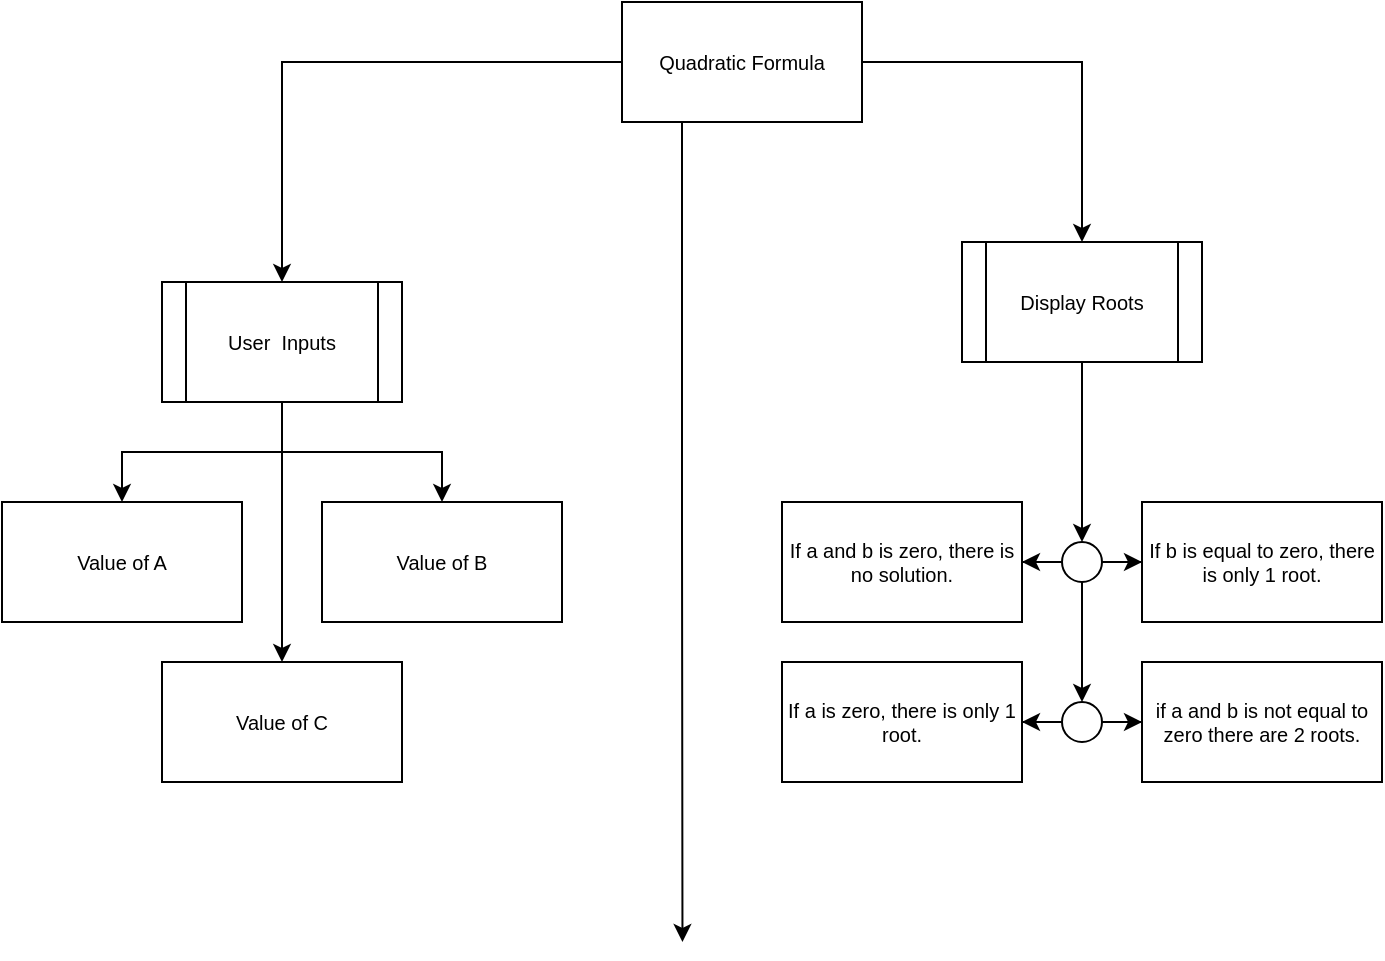 <mxfile version="22.1.11" type="github">
  <diagram id="C5RBs43oDa-KdzZeNtuy" name="Page-1">
    <mxGraphModel dx="825" dy="432" grid="1" gridSize="10" guides="1" tooltips="1" connect="1" arrows="1" fold="1" page="1" pageScale="1" pageWidth="850" pageHeight="1100" math="0" shadow="0">
      <root>
        <mxCell id="WIyWlLk6GJQsqaUBKTNV-0" />
        <mxCell id="WIyWlLk6GJQsqaUBKTNV-1" parent="WIyWlLk6GJQsqaUBKTNV-0" />
        <mxCell id="I_6UBjQvkkelprc3xHfG-8" value="" style="edgeStyle=orthogonalEdgeStyle;rounded=0;orthogonalLoop=1;jettySize=auto;html=1;fontSize=10;" edge="1" parent="WIyWlLk6GJQsqaUBKTNV-1" source="I_6UBjQvkkelprc3xHfG-0" target="I_6UBjQvkkelprc3xHfG-5">
          <mxGeometry relative="1" as="geometry" />
        </mxCell>
        <mxCell id="I_6UBjQvkkelprc3xHfG-9" value="" style="edgeStyle=orthogonalEdgeStyle;rounded=0;orthogonalLoop=1;jettySize=auto;html=1;fontSize=10;exitX=1;exitY=0.5;exitDx=0;exitDy=0;" edge="1" parent="WIyWlLk6GJQsqaUBKTNV-1" source="I_6UBjQvkkelprc3xHfG-0" target="I_6UBjQvkkelprc3xHfG-6">
          <mxGeometry relative="1" as="geometry">
            <mxPoint x="790" y="-10" as="sourcePoint" />
          </mxGeometry>
        </mxCell>
        <mxCell id="I_6UBjQvkkelprc3xHfG-75" style="edgeStyle=orthogonalEdgeStyle;rounded=0;orthogonalLoop=1;jettySize=auto;html=1;exitX=0.25;exitY=1;exitDx=0;exitDy=0;" edge="1" parent="WIyWlLk6GJQsqaUBKTNV-1" source="I_6UBjQvkkelprc3xHfG-0">
          <mxGeometry relative="1" as="geometry">
            <mxPoint x="390.238" y="710" as="targetPoint" />
          </mxGeometry>
        </mxCell>
        <mxCell id="I_6UBjQvkkelprc3xHfG-0" value="Quadratic Formula" style="rounded=0;whiteSpace=wrap;html=1;fontSize=10;" vertex="1" parent="WIyWlLk6GJQsqaUBKTNV-1">
          <mxGeometry x="360" y="240" width="120" height="60" as="geometry" />
        </mxCell>
        <mxCell id="I_6UBjQvkkelprc3xHfG-14" value="" style="edgeStyle=orthogonalEdgeStyle;rounded=0;orthogonalLoop=1;jettySize=auto;html=1;fontSize=10;" edge="1" parent="WIyWlLk6GJQsqaUBKTNV-1" source="I_6UBjQvkkelprc3xHfG-5" target="I_6UBjQvkkelprc3xHfG-12">
          <mxGeometry relative="1" as="geometry" />
        </mxCell>
        <mxCell id="I_6UBjQvkkelprc3xHfG-15" value="" style="edgeStyle=orthogonalEdgeStyle;rounded=0;orthogonalLoop=1;jettySize=auto;html=1;fontSize=10;" edge="1" parent="WIyWlLk6GJQsqaUBKTNV-1" source="I_6UBjQvkkelprc3xHfG-5" target="I_6UBjQvkkelprc3xHfG-11">
          <mxGeometry relative="1" as="geometry" />
        </mxCell>
        <mxCell id="I_6UBjQvkkelprc3xHfG-16" value="" style="edgeStyle=orthogonalEdgeStyle;rounded=0;orthogonalLoop=1;jettySize=auto;html=1;fontSize=10;" edge="1" parent="WIyWlLk6GJQsqaUBKTNV-1" source="I_6UBjQvkkelprc3xHfG-5" target="I_6UBjQvkkelprc3xHfG-13">
          <mxGeometry relative="1" as="geometry" />
        </mxCell>
        <mxCell id="I_6UBjQvkkelprc3xHfG-5" value="User&amp;nbsp; Inputs" style="shape=process;whiteSpace=wrap;html=1;backgroundOutline=1;fontSize=10;" vertex="1" parent="WIyWlLk6GJQsqaUBKTNV-1">
          <mxGeometry x="130" y="380" width="120" height="60" as="geometry" />
        </mxCell>
        <mxCell id="I_6UBjQvkkelprc3xHfG-6" value="Display Roots" style="shape=process;whiteSpace=wrap;html=1;backgroundOutline=1;fontSize=10;" vertex="1" parent="WIyWlLk6GJQsqaUBKTNV-1">
          <mxGeometry x="530" y="360" width="120" height="60" as="geometry" />
        </mxCell>
        <mxCell id="I_6UBjQvkkelprc3xHfG-11" value="Value of B" style="rounded=0;whiteSpace=wrap;html=1;fontSize=10;" vertex="1" parent="WIyWlLk6GJQsqaUBKTNV-1">
          <mxGeometry x="210" y="490" width="120" height="60" as="geometry" />
        </mxCell>
        <mxCell id="I_6UBjQvkkelprc3xHfG-12" value="Value of A" style="rounded=0;whiteSpace=wrap;html=1;fontSize=10;" vertex="1" parent="WIyWlLk6GJQsqaUBKTNV-1">
          <mxGeometry x="50" y="490" width="120" height="60" as="geometry" />
        </mxCell>
        <mxCell id="I_6UBjQvkkelprc3xHfG-13" value="Value of C" style="rounded=0;whiteSpace=wrap;html=1;fontSize=10;" vertex="1" parent="WIyWlLk6GJQsqaUBKTNV-1">
          <mxGeometry x="130" y="570" width="120" height="60" as="geometry" />
        </mxCell>
        <mxCell id="I_6UBjQvkkelprc3xHfG-47" value="If a and b is zero, there is no solution." style="rounded=0;whiteSpace=wrap;html=1;fontSize=10;" vertex="1" parent="WIyWlLk6GJQsqaUBKTNV-1">
          <mxGeometry x="440" y="490" width="120" height="60" as="geometry" />
        </mxCell>
        <mxCell id="I_6UBjQvkkelprc3xHfG-52" value="If a is zero, there is only 1 root." style="rounded=0;whiteSpace=wrap;html=1;fontSize=10;" vertex="1" parent="WIyWlLk6GJQsqaUBKTNV-1">
          <mxGeometry x="440" y="570" width="120" height="60" as="geometry" />
        </mxCell>
        <mxCell id="I_6UBjQvkkelprc3xHfG-53" value="If b is equal to zero, there is only 1 root." style="rounded=0;whiteSpace=wrap;html=1;fontSize=10;" vertex="1" parent="WIyWlLk6GJQsqaUBKTNV-1">
          <mxGeometry x="620" y="490" width="120" height="60" as="geometry" />
        </mxCell>
        <mxCell id="I_6UBjQvkkelprc3xHfG-56" value="if a and b is not equal to zero there are 2 roots." style="rounded=0;whiteSpace=wrap;html=1;fontSize=10;" vertex="1" parent="WIyWlLk6GJQsqaUBKTNV-1">
          <mxGeometry x="620" y="570" width="120" height="60" as="geometry" />
        </mxCell>
        <mxCell id="I_6UBjQvkkelprc3xHfG-68" value="" style="endArrow=classic;html=1;rounded=0;exitX=0.5;exitY=1;exitDx=0;exitDy=0;entryX=0.5;entryY=0;entryDx=0;entryDy=0;" edge="1" parent="WIyWlLk6GJQsqaUBKTNV-1" source="I_6UBjQvkkelprc3xHfG-69" target="I_6UBjQvkkelprc3xHfG-64">
          <mxGeometry width="50" height="50" relative="1" as="geometry">
            <mxPoint x="590" y="420" as="sourcePoint" />
            <mxPoint x="590" y="660" as="targetPoint" />
          </mxGeometry>
        </mxCell>
        <mxCell id="I_6UBjQvkkelprc3xHfG-73" value="" style="edgeStyle=orthogonalEdgeStyle;rounded=0;orthogonalLoop=1;jettySize=auto;html=1;" edge="1" parent="WIyWlLk6GJQsqaUBKTNV-1" source="I_6UBjQvkkelprc3xHfG-64" target="I_6UBjQvkkelprc3xHfG-52">
          <mxGeometry relative="1" as="geometry" />
        </mxCell>
        <mxCell id="I_6UBjQvkkelprc3xHfG-74" value="" style="edgeStyle=orthogonalEdgeStyle;rounded=0;orthogonalLoop=1;jettySize=auto;html=1;" edge="1" parent="WIyWlLk6GJQsqaUBKTNV-1" source="I_6UBjQvkkelprc3xHfG-64" target="I_6UBjQvkkelprc3xHfG-56">
          <mxGeometry relative="1" as="geometry" />
        </mxCell>
        <mxCell id="I_6UBjQvkkelprc3xHfG-64" value="" style="ellipse;whiteSpace=wrap;html=1;aspect=fixed;" vertex="1" parent="WIyWlLk6GJQsqaUBKTNV-1">
          <mxGeometry x="580" y="590" width="20" height="20" as="geometry" />
        </mxCell>
        <mxCell id="I_6UBjQvkkelprc3xHfG-70" value="" style="endArrow=classic;html=1;rounded=0;exitX=0.5;exitY=1;exitDx=0;exitDy=0;entryX=0.5;entryY=0;entryDx=0;entryDy=0;" edge="1" parent="WIyWlLk6GJQsqaUBKTNV-1" source="I_6UBjQvkkelprc3xHfG-6" target="I_6UBjQvkkelprc3xHfG-69">
          <mxGeometry width="50" height="50" relative="1" as="geometry">
            <mxPoint x="590" y="420" as="sourcePoint" />
            <mxPoint x="590" y="590" as="targetPoint" />
          </mxGeometry>
        </mxCell>
        <mxCell id="I_6UBjQvkkelprc3xHfG-71" value="" style="edgeStyle=orthogonalEdgeStyle;rounded=0;orthogonalLoop=1;jettySize=auto;html=1;" edge="1" parent="WIyWlLk6GJQsqaUBKTNV-1" source="I_6UBjQvkkelprc3xHfG-69" target="I_6UBjQvkkelprc3xHfG-47">
          <mxGeometry relative="1" as="geometry" />
        </mxCell>
        <mxCell id="I_6UBjQvkkelprc3xHfG-72" value="" style="edgeStyle=orthogonalEdgeStyle;rounded=0;orthogonalLoop=1;jettySize=auto;html=1;" edge="1" parent="WIyWlLk6GJQsqaUBKTNV-1" source="I_6UBjQvkkelprc3xHfG-69" target="I_6UBjQvkkelprc3xHfG-53">
          <mxGeometry relative="1" as="geometry" />
        </mxCell>
        <mxCell id="I_6UBjQvkkelprc3xHfG-69" value="" style="ellipse;whiteSpace=wrap;html=1;aspect=fixed;" vertex="1" parent="WIyWlLk6GJQsqaUBKTNV-1">
          <mxGeometry x="580" y="510" width="20" height="20" as="geometry" />
        </mxCell>
      </root>
    </mxGraphModel>
  </diagram>
</mxfile>
